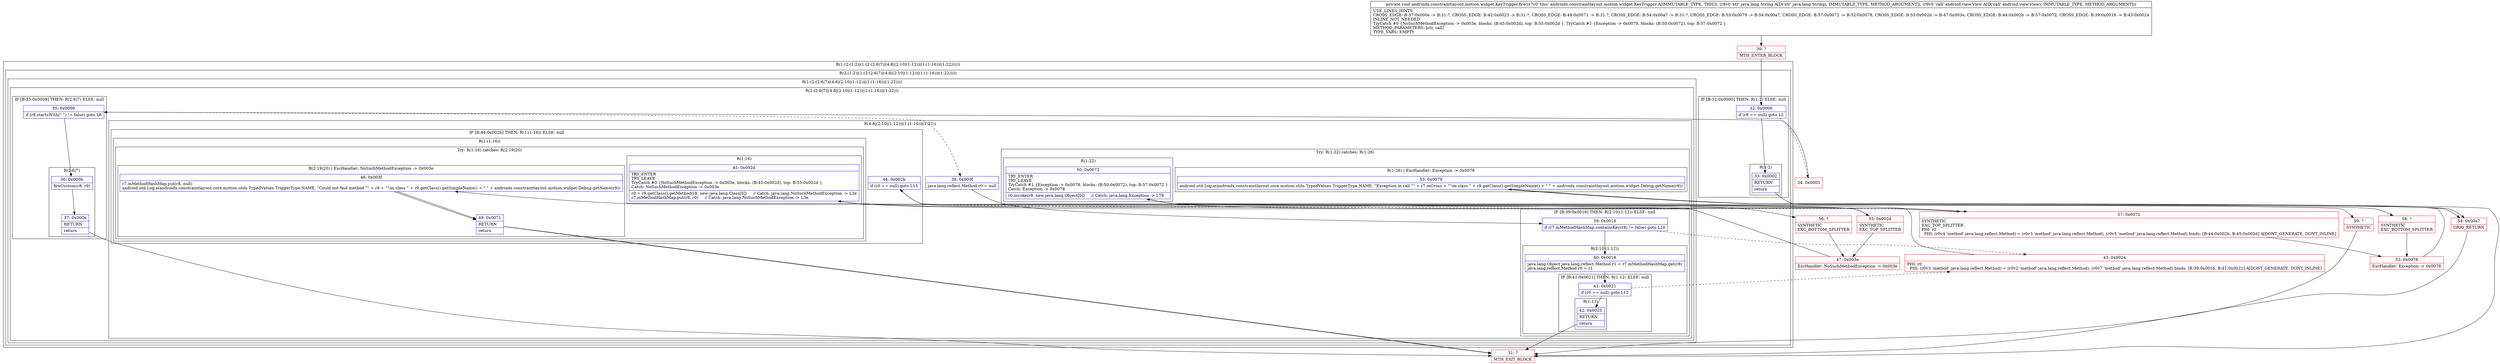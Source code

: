 digraph "CFG forandroidx.constraintlayout.motion.widget.KeyTrigger.fire(Ljava\/lang\/String;Landroid\/view\/View;)V" {
subgraph cluster_Region_1913637150 {
label = "R(1:(2:(1:2)|(1:(2:(2:6|7)|(4:8|(2:10|(1:12))|(1:(1:16))|(1:22))))))";
node [shape=record,color=blue];
subgraph cluster_Region_1412851937 {
label = "R(2:(1:2)|(1:(2:(2:6|7)|(4:8|(2:10|(1:12))|(1:(1:16))|(1:22)))))";
node [shape=record,color=blue];
subgraph cluster_IfRegion_1719959597 {
label = "IF [B:32:0x0000] THEN: R(1:2) ELSE: null";
node [shape=record,color=blue];
Node_32 [shape=record,label="{32\:\ 0x0000|if (r8 == null) goto L2\l}"];
subgraph cluster_Region_1755396300 {
label = "R(1:2)";
node [shape=record,color=blue];
Node_33 [shape=record,label="{33\:\ 0x0002|RETURN\l|return\l}"];
}
}
subgraph cluster_Region_1684691967 {
label = "R(1:(2:(2:6|7)|(4:8|(2:10|(1:12))|(1:(1:16))|(1:22))))";
node [shape=record,color=blue];
subgraph cluster_Region_66864883 {
label = "R(2:(2:6|7)|(4:8|(2:10|(1:12))|(1:(1:16))|(1:22)))";
node [shape=record,color=blue];
subgraph cluster_IfRegion_1094400841 {
label = "IF [B:35:0x0009] THEN: R(2:6|7) ELSE: null";
node [shape=record,color=blue];
Node_35 [shape=record,label="{35\:\ 0x0009|if (r8.startsWith(\".\") != false) goto L6\l}"];
subgraph cluster_Region_549264634 {
label = "R(2:6|7)";
node [shape=record,color=blue];
Node_36 [shape=record,label="{36\:\ 0x000b|fireCustom(r8, r9)\l}"];
Node_37 [shape=record,label="{37\:\ 0x000e|RETURN\l|return\l}"];
}
}
subgraph cluster_Region_1912552119 {
label = "R(4:8|(2:10|(1:12))|(1:(1:16))|(1:22))";
node [shape=record,color=blue];
Node_38 [shape=record,label="{38\:\ 0x000f|java.lang.reflect.Method r0 = null\l}"];
subgraph cluster_IfRegion_373165745 {
label = "IF [B:39:0x0016] THEN: R(2:10|(1:12)) ELSE: null";
node [shape=record,color=blue];
Node_39 [shape=record,label="{39\:\ 0x0016|if (r7.mMethodHashMap.containsKey(r8) != false) goto L10\l}"];
subgraph cluster_Region_1964402576 {
label = "R(2:10|(1:12))";
node [shape=record,color=blue];
Node_40 [shape=record,label="{40\:\ 0x0018|java.lang.Object java.lang.reflect.Method r1 = r7.mMethodHashMap.get(r8)\ljava.lang.reflect.Method r0 = r1\l}"];
subgraph cluster_IfRegion_1975862072 {
label = "IF [B:41:0x0021] THEN: R(1:12) ELSE: null";
node [shape=record,color=blue];
Node_41 [shape=record,label="{41\:\ 0x0021|if (r0 == null) goto L12\l}"];
subgraph cluster_Region_2006194523 {
label = "R(1:12)";
node [shape=record,color=blue];
Node_42 [shape=record,label="{42\:\ 0x0023|RETURN\l|return\l}"];
}
}
}
}
subgraph cluster_IfRegion_344818972 {
label = "IF [B:44:0x002b] THEN: R(1:(1:16)) ELSE: null";
node [shape=record,color=blue];
Node_44 [shape=record,label="{44\:\ 0x002b|if (r0 == null) goto L15\l}"];
subgraph cluster_Region_1869448595 {
label = "R(1:(1:16))";
node [shape=record,color=blue];
subgraph cluster_TryCatchRegion_671030856 {
label = "Try: R(1:16) catches: R(2:19|20)";
node [shape=record,color=blue];
subgraph cluster_Region_1822471289 {
label = "R(1:16)";
node [shape=record,color=blue];
Node_45 [shape=record,label="{45\:\ 0x002d|TRY_ENTER\lTRY_LEAVE\lTryCatch #0 \{NoSuchMethodException \-\> 0x003e, blocks: (B:45:0x002d), top: B:55:0x002d \}\lCatch: NoSuchMethodException \-\> 0x003e\l|r0 = r9.getClass().getMethod(r8, new java.lang.Class[0])     \/\/ Catch: java.lang.NoSuchMethodException \-\> L3e\lr7.mMethodHashMap.put(r8, r0)     \/\/ Catch: java.lang.NoSuchMethodException \-\> L3e\l}"];
}
subgraph cluster_Region_1095944064 {
label = "R(2:19|20) | ExcHandler: NoSuchMethodException \-\> 0x003e\l";
node [shape=record,color=blue];
Node_48 [shape=record,label="{48\:\ 0x003f|r7.mMethodHashMap.put(r8, null)\landroid.util.Log.e(androidx.constraintlayout.core.motion.utils.TypedValues.TriggerType.NAME, \"Could not find method \"\" + r8 + \"\"on class \" + r9.getClass().getSimpleName() + \" \" + androidx.constraintlayout.motion.widget.Debug.getName(r9))\l}"];
Node_49 [shape=record,label="{49\:\ 0x0071|RETURN\l|return\l}"];
}
}
}
}
subgraph cluster_TryCatchRegion_383471664 {
label = "Try: R(1:22) catches: R(1:26)";
node [shape=record,color=blue];
subgraph cluster_Region_472858552 {
label = "R(1:22)";
node [shape=record,color=blue];
Node_50 [shape=record,label="{50\:\ 0x0072|TRY_ENTER\lTRY_LEAVE\lTryCatch #1 \{Exception \-\> 0x0078, blocks: (B:50:0x0072), top: B:57:0x0072 \}\lCatch: Exception \-\> 0x0078\l|r0.invoke(r9, new java.lang.Object[0])     \/\/ Catch: java.lang.Exception \-\> L78\l}"];
}
subgraph cluster_Region_362356325 {
label = "R(1:26) | ExcHandler: Exception \-\> 0x0078\l";
node [shape=record,color=blue];
Node_53 [shape=record,label="{53\:\ 0x0079|android.util.Log.e(androidx.constraintlayout.core.motion.utils.TypedValues.TriggerType.NAME, \"Exception in call \"\" + r7.mCross + \"\"on class \" + r9.getClass().getSimpleName() + \" \" + androidx.constraintlayout.motion.widget.Debug.getName(r9))\l}"];
}
}
}
}
}
}
}
subgraph cluster_Region_1095944064 {
label = "R(2:19|20) | ExcHandler: NoSuchMethodException \-\> 0x003e\l";
node [shape=record,color=blue];
Node_48 [shape=record,label="{48\:\ 0x003f|r7.mMethodHashMap.put(r8, null)\landroid.util.Log.e(androidx.constraintlayout.core.motion.utils.TypedValues.TriggerType.NAME, \"Could not find method \"\" + r8 + \"\"on class \" + r9.getClass().getSimpleName() + \" \" + androidx.constraintlayout.motion.widget.Debug.getName(r9))\l}"];
Node_49 [shape=record,label="{49\:\ 0x0071|RETURN\l|return\l}"];
}
subgraph cluster_Region_362356325 {
label = "R(1:26) | ExcHandler: Exception \-\> 0x0078\l";
node [shape=record,color=blue];
Node_53 [shape=record,label="{53\:\ 0x0079|android.util.Log.e(androidx.constraintlayout.core.motion.utils.TypedValues.TriggerType.NAME, \"Exception in call \"\" + r7.mCross + \"\"on class \" + r9.getClass().getSimpleName() + \" \" + androidx.constraintlayout.motion.widget.Debug.getName(r9))\l}"];
}
Node_30 [shape=record,color=red,label="{30\:\ ?|MTH_ENTER_BLOCK\l}"];
Node_31 [shape=record,color=red,label="{31\:\ ?|MTH_EXIT_BLOCK\l}"];
Node_34 [shape=record,color=red,label="{34\:\ 0x0003}"];
Node_43 [shape=record,color=red,label="{43\:\ 0x0024|PHI: r0 \l  PHI: (r0v3 'method' java.lang.reflect.Method) = (r0v2 'method' java.lang.reflect.Method), (r0v7 'method' java.lang.reflect.Method) binds: [B:39:0x0016, B:41:0x0021] A[DONT_GENERATE, DONT_INLINE]\l}"];
Node_55 [shape=record,color=red,label="{55\:\ 0x002d|SYNTHETIC\lEXC_TOP_SPLITTER\l}"];
Node_56 [shape=record,color=red,label="{56\:\ ?|SYNTHETIC\lEXC_BOTTOM_SPLITTER\l}"];
Node_47 [shape=record,color=red,label="{47\:\ 0x003e|ExcHandler: NoSuchMethodException \-\> 0x003e\l}"];
Node_57 [shape=record,color=red,label="{57\:\ 0x0072|SYNTHETIC\lEXC_TOP_SPLITTER\lPHI: r0 \l  PHI: (r0v4 'method' java.lang.reflect.Method) = (r0v3 'method' java.lang.reflect.Method), (r0v5 'method' java.lang.reflect.Method) binds: [B:44:0x002b, B:45:0x002d] A[DONT_GENERATE, DONT_INLINE]\l}"];
Node_58 [shape=record,color=red,label="{58\:\ ?|SYNTHETIC\lEXC_BOTTOM_SPLITTER\l}"];
Node_59 [shape=record,color=red,label="{59\:\ ?|SYNTHETIC\l}"];
Node_52 [shape=record,color=red,label="{52\:\ 0x0078|ExcHandler: Exception \-\> 0x0078\l}"];
Node_54 [shape=record,color=red,label="{54\:\ 0x00a7|ORIG_RETURN\l}"];
MethodNode[shape=record,label="{private void androidx.constraintlayout.motion.widget.KeyTrigger.fire((r7v0 'this' androidx.constraintlayout.motion.widget.KeyTrigger A[IMMUTABLE_TYPE, THIS]), (r8v0 'str' java.lang.String A[D('str' java.lang.String), IMMUTABLE_TYPE, METHOD_ARGUMENT]), (r9v0 'call' android.view.View A[D('call' android.view.View), IMMUTABLE_TYPE, METHOD_ARGUMENT]))  | USE_LINES_HINTS\lCROSS_EDGE: B:37:0x000e \-\> B:31:?, CROSS_EDGE: B:42:0x0023 \-\> B:31:?, CROSS_EDGE: B:49:0x0071 \-\> B:31:?, CROSS_EDGE: B:54:0x00a7 \-\> B:31:?, CROSS_EDGE: B:53:0x0079 \-\> B:54:0x00a7, CROSS_EDGE: B:57:0x0072 \-\> B:52:0x0078, CROSS_EDGE: B:55:0x002d \-\> B:47:0x003e, CROSS_EDGE: B:44:0x002b \-\> B:57:0x0072, CROSS_EDGE: B:39:0x0016 \-\> B:43:0x0024\lINLINE_NOT_NEEDED\lTryCatch #0 \{NoSuchMethodException \-\> 0x003e, blocks: (B:45:0x002d), top: B:55:0x002d \}, TryCatch #1 \{Exception \-\> 0x0078, blocks: (B:50:0x0072), top: B:57:0x0072 \}\lMETHOD_PARAMETERS: [str, call]\lTYPE_VARS: EMPTY\l}"];
MethodNode -> Node_30;Node_32 -> Node_33;
Node_32 -> Node_34[style=dashed];
Node_33 -> Node_31;
Node_35 -> Node_36;
Node_35 -> Node_38[style=dashed];
Node_36 -> Node_37;
Node_37 -> Node_31;
Node_38 -> Node_39;
Node_39 -> Node_40;
Node_39 -> Node_43[style=dashed];
Node_40 -> Node_41;
Node_41 -> Node_42;
Node_41 -> Node_43[style=dashed];
Node_42 -> Node_31;
Node_44 -> Node_55;
Node_44 -> Node_57[style=dashed];
Node_45 -> Node_56;
Node_45 -> Node_57;
Node_48 -> Node_49;
Node_49 -> Node_31;
Node_50 -> Node_58;
Node_50 -> Node_59;
Node_53 -> Node_54;
Node_48 -> Node_49;
Node_49 -> Node_31;
Node_53 -> Node_54;
Node_30 -> Node_32;
Node_34 -> Node_35;
Node_43 -> Node_44;
Node_55 -> Node_45;
Node_55 -> Node_47;
Node_56 -> Node_47;
Node_47 -> Node_48;
Node_57 -> Node_50;
Node_57 -> Node_52;
Node_58 -> Node_52;
Node_59 -> Node_31;
Node_52 -> Node_53;
Node_54 -> Node_31;
}

